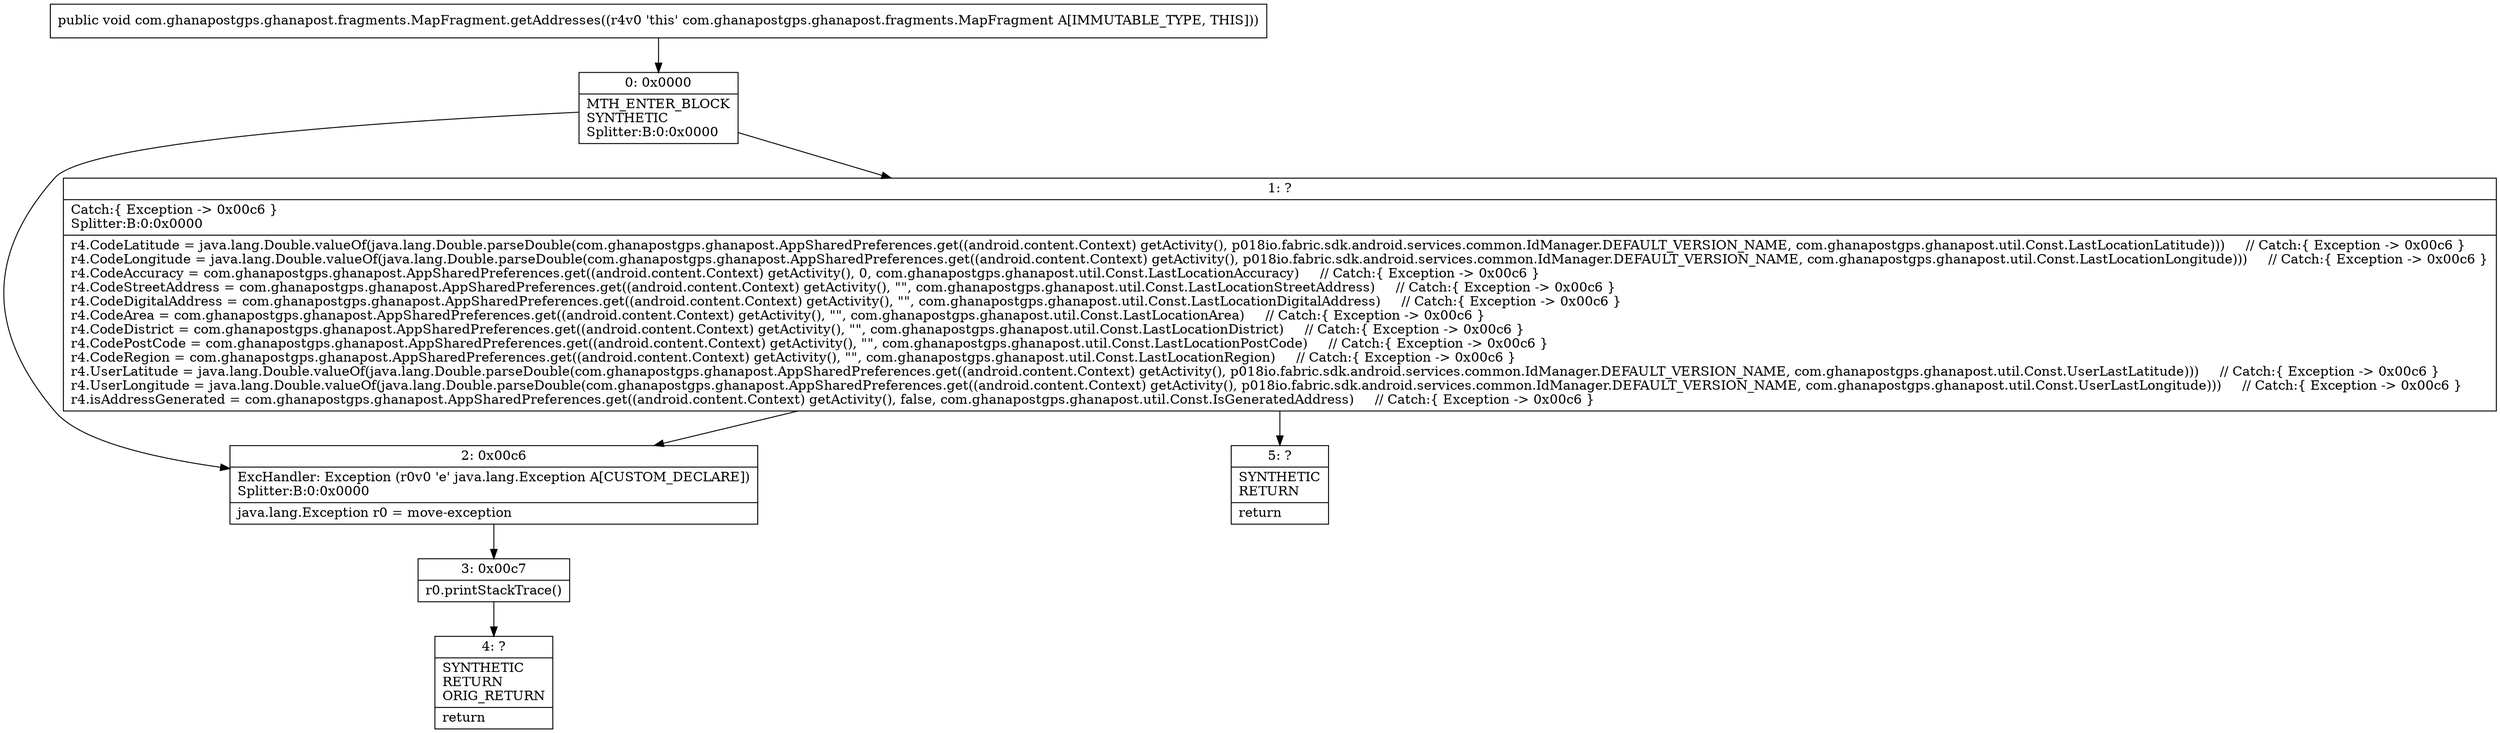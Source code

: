 digraph "CFG forcom.ghanapostgps.ghanapost.fragments.MapFragment.getAddresses()V" {
Node_0 [shape=record,label="{0\:\ 0x0000|MTH_ENTER_BLOCK\lSYNTHETIC\lSplitter:B:0:0x0000\l}"];
Node_1 [shape=record,label="{1\:\ ?|Catch:\{ Exception \-\> 0x00c6 \}\lSplitter:B:0:0x0000\l|r4.CodeLatitude = java.lang.Double.valueOf(java.lang.Double.parseDouble(com.ghanapostgps.ghanapost.AppSharedPreferences.get((android.content.Context) getActivity(), p018io.fabric.sdk.android.services.common.IdManager.DEFAULT_VERSION_NAME, com.ghanapostgps.ghanapost.util.Const.LastLocationLatitude)))     \/\/ Catch:\{ Exception \-\> 0x00c6 \}\lr4.CodeLongitude = java.lang.Double.valueOf(java.lang.Double.parseDouble(com.ghanapostgps.ghanapost.AppSharedPreferences.get((android.content.Context) getActivity(), p018io.fabric.sdk.android.services.common.IdManager.DEFAULT_VERSION_NAME, com.ghanapostgps.ghanapost.util.Const.LastLocationLongitude)))     \/\/ Catch:\{ Exception \-\> 0x00c6 \}\lr4.CodeAccuracy = com.ghanapostgps.ghanapost.AppSharedPreferences.get((android.content.Context) getActivity(), 0, com.ghanapostgps.ghanapost.util.Const.LastLocationAccuracy)     \/\/ Catch:\{ Exception \-\> 0x00c6 \}\lr4.CodeStreetAddress = com.ghanapostgps.ghanapost.AppSharedPreferences.get((android.content.Context) getActivity(), \"\", com.ghanapostgps.ghanapost.util.Const.LastLocationStreetAddress)     \/\/ Catch:\{ Exception \-\> 0x00c6 \}\lr4.CodeDigitalAddress = com.ghanapostgps.ghanapost.AppSharedPreferences.get((android.content.Context) getActivity(), \"\", com.ghanapostgps.ghanapost.util.Const.LastLocationDigitalAddress)     \/\/ Catch:\{ Exception \-\> 0x00c6 \}\lr4.CodeArea = com.ghanapostgps.ghanapost.AppSharedPreferences.get((android.content.Context) getActivity(), \"\", com.ghanapostgps.ghanapost.util.Const.LastLocationArea)     \/\/ Catch:\{ Exception \-\> 0x00c6 \}\lr4.CodeDistrict = com.ghanapostgps.ghanapost.AppSharedPreferences.get((android.content.Context) getActivity(), \"\", com.ghanapostgps.ghanapost.util.Const.LastLocationDistrict)     \/\/ Catch:\{ Exception \-\> 0x00c6 \}\lr4.CodePostCode = com.ghanapostgps.ghanapost.AppSharedPreferences.get((android.content.Context) getActivity(), \"\", com.ghanapostgps.ghanapost.util.Const.LastLocationPostCode)     \/\/ Catch:\{ Exception \-\> 0x00c6 \}\lr4.CodeRegion = com.ghanapostgps.ghanapost.AppSharedPreferences.get((android.content.Context) getActivity(), \"\", com.ghanapostgps.ghanapost.util.Const.LastLocationRegion)     \/\/ Catch:\{ Exception \-\> 0x00c6 \}\lr4.UserLatitude = java.lang.Double.valueOf(java.lang.Double.parseDouble(com.ghanapostgps.ghanapost.AppSharedPreferences.get((android.content.Context) getActivity(), p018io.fabric.sdk.android.services.common.IdManager.DEFAULT_VERSION_NAME, com.ghanapostgps.ghanapost.util.Const.UserLastLatitude)))     \/\/ Catch:\{ Exception \-\> 0x00c6 \}\lr4.UserLongitude = java.lang.Double.valueOf(java.lang.Double.parseDouble(com.ghanapostgps.ghanapost.AppSharedPreferences.get((android.content.Context) getActivity(), p018io.fabric.sdk.android.services.common.IdManager.DEFAULT_VERSION_NAME, com.ghanapostgps.ghanapost.util.Const.UserLastLongitude)))     \/\/ Catch:\{ Exception \-\> 0x00c6 \}\lr4.isAddressGenerated = com.ghanapostgps.ghanapost.AppSharedPreferences.get((android.content.Context) getActivity(), false, com.ghanapostgps.ghanapost.util.Const.IsGeneratedAddress)     \/\/ Catch:\{ Exception \-\> 0x00c6 \}\l}"];
Node_2 [shape=record,label="{2\:\ 0x00c6|ExcHandler: Exception (r0v0 'e' java.lang.Exception A[CUSTOM_DECLARE])\lSplitter:B:0:0x0000\l|java.lang.Exception r0 = move\-exception\l}"];
Node_3 [shape=record,label="{3\:\ 0x00c7|r0.printStackTrace()\l}"];
Node_4 [shape=record,label="{4\:\ ?|SYNTHETIC\lRETURN\lORIG_RETURN\l|return\l}"];
Node_5 [shape=record,label="{5\:\ ?|SYNTHETIC\lRETURN\l|return\l}"];
MethodNode[shape=record,label="{public void com.ghanapostgps.ghanapost.fragments.MapFragment.getAddresses((r4v0 'this' com.ghanapostgps.ghanapost.fragments.MapFragment A[IMMUTABLE_TYPE, THIS])) }"];
MethodNode -> Node_0;
Node_0 -> Node_1;
Node_0 -> Node_2;
Node_1 -> Node_2;
Node_1 -> Node_5;
Node_2 -> Node_3;
Node_3 -> Node_4;
}

